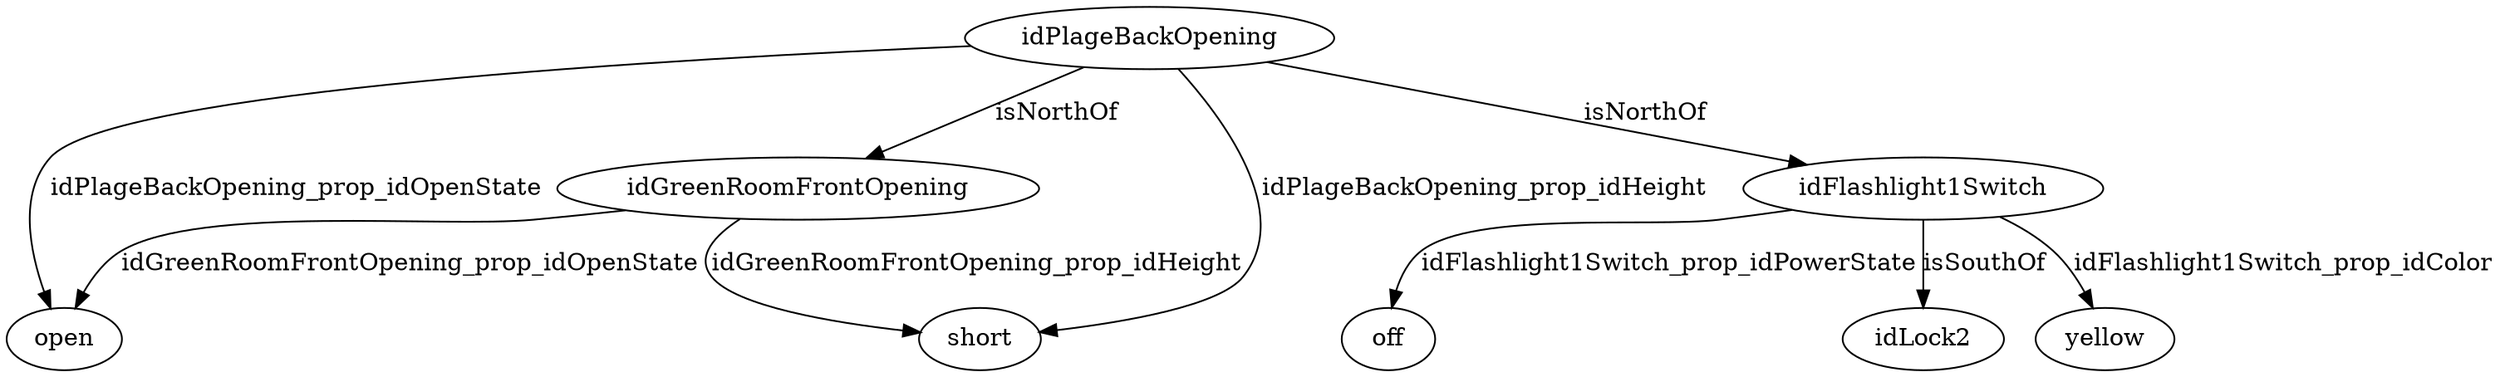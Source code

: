 strict digraph  {
idPlageBackOpening [node_type=entity_node, root=root];
short;
open;
idGreenRoomFrontOpening;
idFlashlight1Switch;
yellow;
off;
idLock2;
idPlageBackOpening -> short  [edge_type=property, label=idPlageBackOpening_prop_idHeight];
idPlageBackOpening -> open  [edge_type=property, label=idPlageBackOpening_prop_idOpenState];
idPlageBackOpening -> idGreenRoomFrontOpening  [edge_type=relationship, label=isNorthOf];
idPlageBackOpening -> idFlashlight1Switch  [edge_type=relationship, label=isNorthOf];
idGreenRoomFrontOpening -> short  [edge_type=property, label=idGreenRoomFrontOpening_prop_idHeight];
idGreenRoomFrontOpening -> open  [edge_type=property, label=idGreenRoomFrontOpening_prop_idOpenState];
idFlashlight1Switch -> yellow  [edge_type=property, label=idFlashlight1Switch_prop_idColor];
idFlashlight1Switch -> off  [edge_type=property, label=idFlashlight1Switch_prop_idPowerState];
idFlashlight1Switch -> idLock2  [edge_type=relationship, label=isSouthOf];
}
